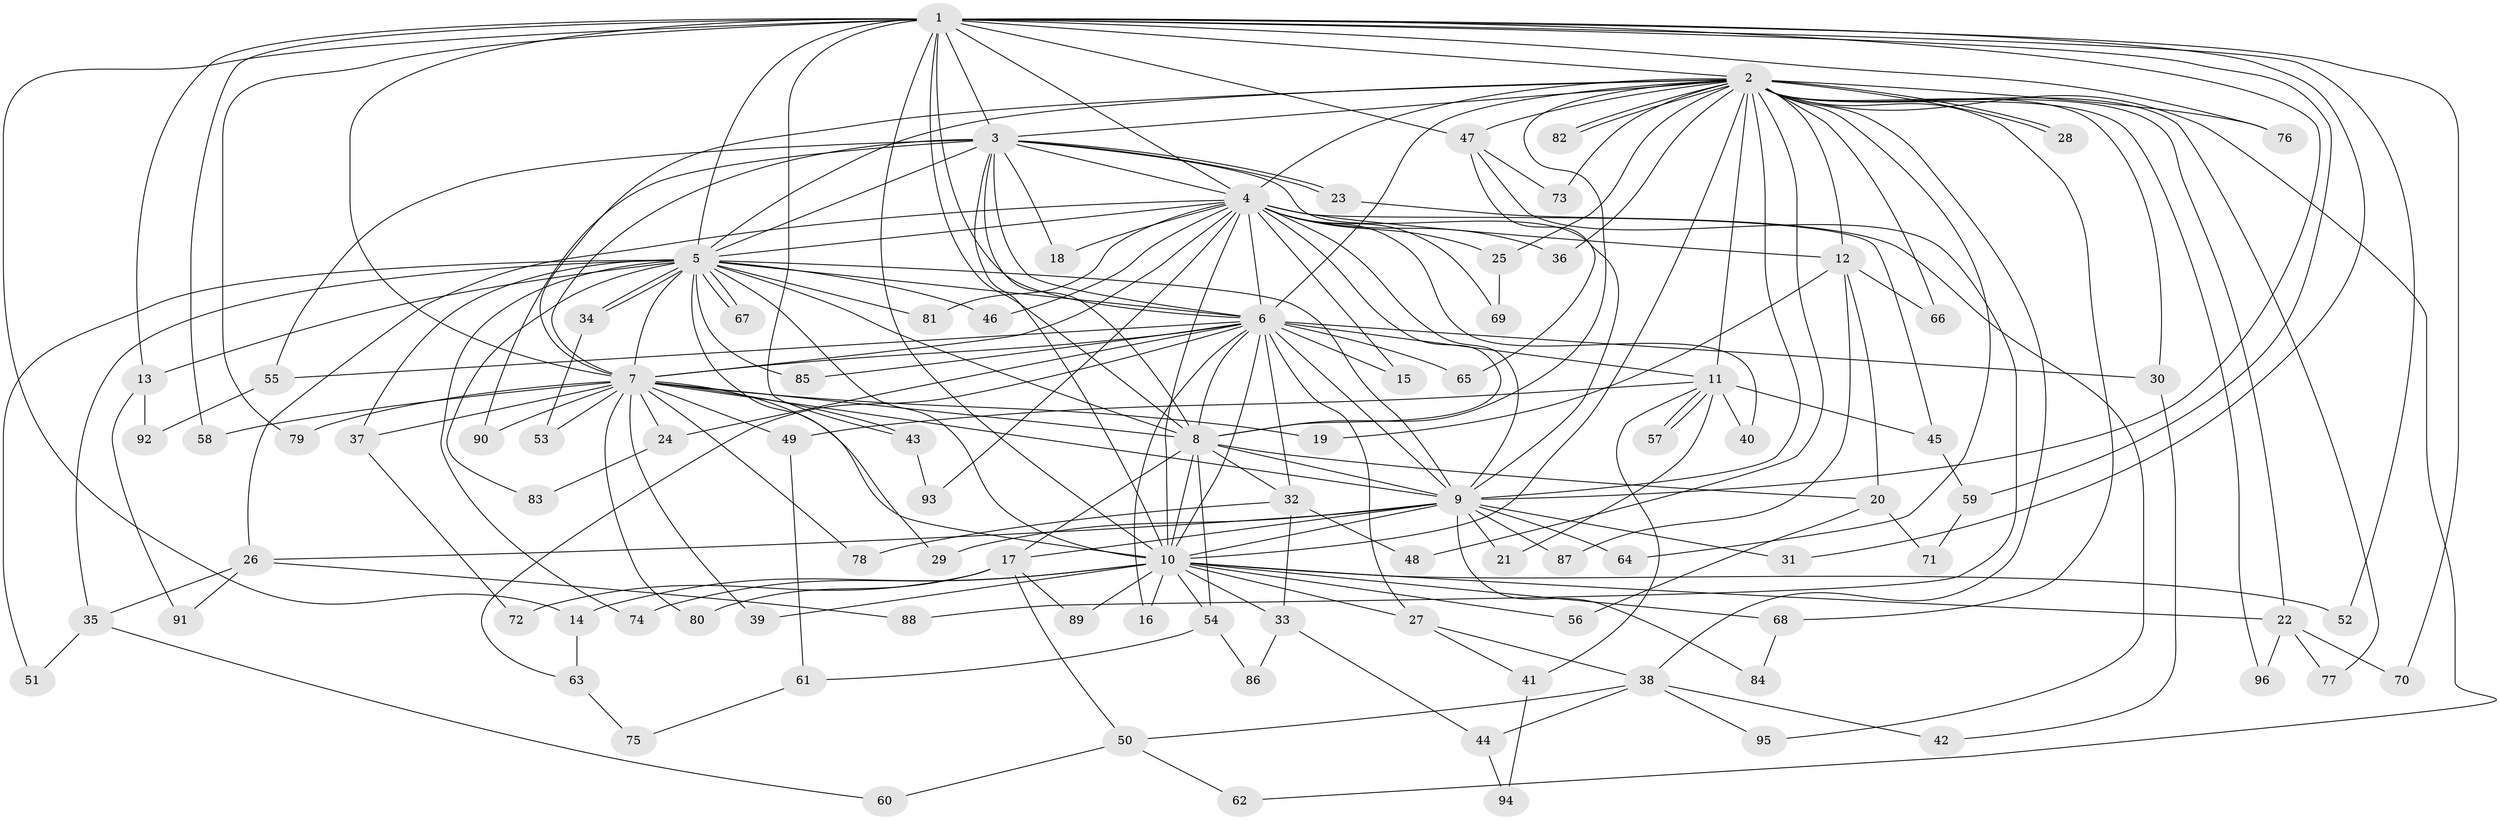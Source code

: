 // Generated by graph-tools (version 1.1) at 2025/49/03/09/25 03:49:43]
// undirected, 96 vertices, 217 edges
graph export_dot {
graph [start="1"]
  node [color=gray90,style=filled];
  1;
  2;
  3;
  4;
  5;
  6;
  7;
  8;
  9;
  10;
  11;
  12;
  13;
  14;
  15;
  16;
  17;
  18;
  19;
  20;
  21;
  22;
  23;
  24;
  25;
  26;
  27;
  28;
  29;
  30;
  31;
  32;
  33;
  34;
  35;
  36;
  37;
  38;
  39;
  40;
  41;
  42;
  43;
  44;
  45;
  46;
  47;
  48;
  49;
  50;
  51;
  52;
  53;
  54;
  55;
  56;
  57;
  58;
  59;
  60;
  61;
  62;
  63;
  64;
  65;
  66;
  67;
  68;
  69;
  70;
  71;
  72;
  73;
  74;
  75;
  76;
  77;
  78;
  79;
  80;
  81;
  82;
  83;
  84;
  85;
  86;
  87;
  88;
  89;
  90;
  91;
  92;
  93;
  94;
  95;
  96;
  1 -- 2;
  1 -- 3;
  1 -- 4;
  1 -- 5;
  1 -- 6;
  1 -- 7;
  1 -- 8;
  1 -- 9;
  1 -- 10;
  1 -- 13;
  1 -- 14;
  1 -- 31;
  1 -- 43;
  1 -- 47;
  1 -- 52;
  1 -- 58;
  1 -- 59;
  1 -- 70;
  1 -- 76;
  1 -- 79;
  2 -- 3;
  2 -- 4;
  2 -- 5;
  2 -- 6;
  2 -- 7;
  2 -- 8;
  2 -- 9;
  2 -- 10;
  2 -- 11;
  2 -- 12;
  2 -- 22;
  2 -- 25;
  2 -- 28;
  2 -- 28;
  2 -- 30;
  2 -- 36;
  2 -- 38;
  2 -- 47;
  2 -- 48;
  2 -- 62;
  2 -- 64;
  2 -- 66;
  2 -- 68;
  2 -- 73;
  2 -- 76;
  2 -- 77;
  2 -- 82;
  2 -- 82;
  2 -- 96;
  3 -- 4;
  3 -- 5;
  3 -- 6;
  3 -- 7;
  3 -- 8;
  3 -- 9;
  3 -- 10;
  3 -- 18;
  3 -- 23;
  3 -- 23;
  3 -- 55;
  3 -- 90;
  4 -- 5;
  4 -- 6;
  4 -- 7;
  4 -- 8;
  4 -- 9;
  4 -- 10;
  4 -- 12;
  4 -- 15;
  4 -- 18;
  4 -- 25;
  4 -- 26;
  4 -- 36;
  4 -- 40;
  4 -- 45;
  4 -- 46;
  4 -- 69;
  4 -- 81;
  4 -- 93;
  5 -- 6;
  5 -- 7;
  5 -- 8;
  5 -- 9;
  5 -- 10;
  5 -- 13;
  5 -- 29;
  5 -- 34;
  5 -- 34;
  5 -- 35;
  5 -- 37;
  5 -- 46;
  5 -- 51;
  5 -- 67;
  5 -- 67;
  5 -- 74;
  5 -- 81;
  5 -- 83;
  5 -- 85;
  6 -- 7;
  6 -- 8;
  6 -- 9;
  6 -- 10;
  6 -- 11;
  6 -- 15;
  6 -- 16;
  6 -- 24;
  6 -- 27;
  6 -- 30;
  6 -- 32;
  6 -- 55;
  6 -- 63;
  6 -- 65;
  6 -- 85;
  7 -- 8;
  7 -- 9;
  7 -- 10;
  7 -- 19;
  7 -- 24;
  7 -- 37;
  7 -- 39;
  7 -- 43;
  7 -- 49;
  7 -- 53;
  7 -- 58;
  7 -- 78;
  7 -- 79;
  7 -- 80;
  7 -- 90;
  8 -- 9;
  8 -- 10;
  8 -- 17;
  8 -- 20;
  8 -- 32;
  8 -- 54;
  9 -- 10;
  9 -- 17;
  9 -- 21;
  9 -- 26;
  9 -- 29;
  9 -- 31;
  9 -- 64;
  9 -- 84;
  9 -- 87;
  10 -- 14;
  10 -- 16;
  10 -- 22;
  10 -- 27;
  10 -- 33;
  10 -- 39;
  10 -- 52;
  10 -- 54;
  10 -- 56;
  10 -- 68;
  10 -- 74;
  10 -- 89;
  11 -- 21;
  11 -- 40;
  11 -- 41;
  11 -- 45;
  11 -- 49;
  11 -- 57;
  11 -- 57;
  12 -- 19;
  12 -- 20;
  12 -- 66;
  12 -- 87;
  13 -- 91;
  13 -- 92;
  14 -- 63;
  17 -- 50;
  17 -- 72;
  17 -- 80;
  17 -- 89;
  20 -- 56;
  20 -- 71;
  22 -- 70;
  22 -- 77;
  22 -- 96;
  23 -- 95;
  24 -- 83;
  25 -- 69;
  26 -- 35;
  26 -- 88;
  26 -- 91;
  27 -- 38;
  27 -- 41;
  30 -- 42;
  32 -- 33;
  32 -- 48;
  32 -- 78;
  33 -- 44;
  33 -- 86;
  34 -- 53;
  35 -- 51;
  35 -- 60;
  37 -- 72;
  38 -- 42;
  38 -- 44;
  38 -- 50;
  38 -- 95;
  41 -- 94;
  43 -- 93;
  44 -- 94;
  45 -- 59;
  47 -- 65;
  47 -- 73;
  47 -- 88;
  49 -- 61;
  50 -- 60;
  50 -- 62;
  54 -- 61;
  54 -- 86;
  55 -- 92;
  59 -- 71;
  61 -- 75;
  63 -- 75;
  68 -- 84;
}
